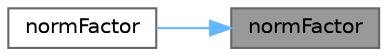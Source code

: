 digraph "normFactor"
{
 // LATEX_PDF_SIZE
  bgcolor="transparent";
  edge [fontname=Helvetica,fontsize=10,labelfontname=Helvetica,labelfontsize=10];
  node [fontname=Helvetica,fontsize=10,shape=box,height=0.2,width=0.4];
  rankdir="RL";
  Node1 [id="Node000001",label="normFactor",height=0.2,width=0.4,color="gray40", fillcolor="grey60", style="filled", fontcolor="black",tooltip=" "];
  Node1 -> Node2 [id="edge1_Node000001_Node000002",dir="back",color="steelblue1",style="solid",tooltip=" "];
  Node2 [id="Node000002",label="normFactor",height=0.2,width=0.4,color="grey40", fillcolor="white", style="filled",URL="$classFoam_1_1LduMatrix_1_1solver.html#a6aa0b30e627d50b23f0a20f8f7e87482",tooltip=" "];
}
